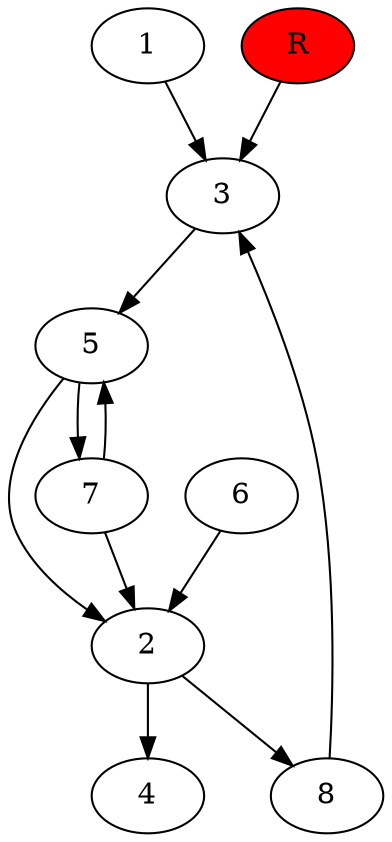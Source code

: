 digraph prb37373 {
	1
	2
	3
	4
	5
	6
	7
	8
	R [fillcolor="#ff0000" style=filled]
	1 -> 3
	2 -> 4
	2 -> 8
	3 -> 5
	5 -> 2
	5 -> 7
	6 -> 2
	7 -> 2
	7 -> 5
	8 -> 3
	R -> 3
}
